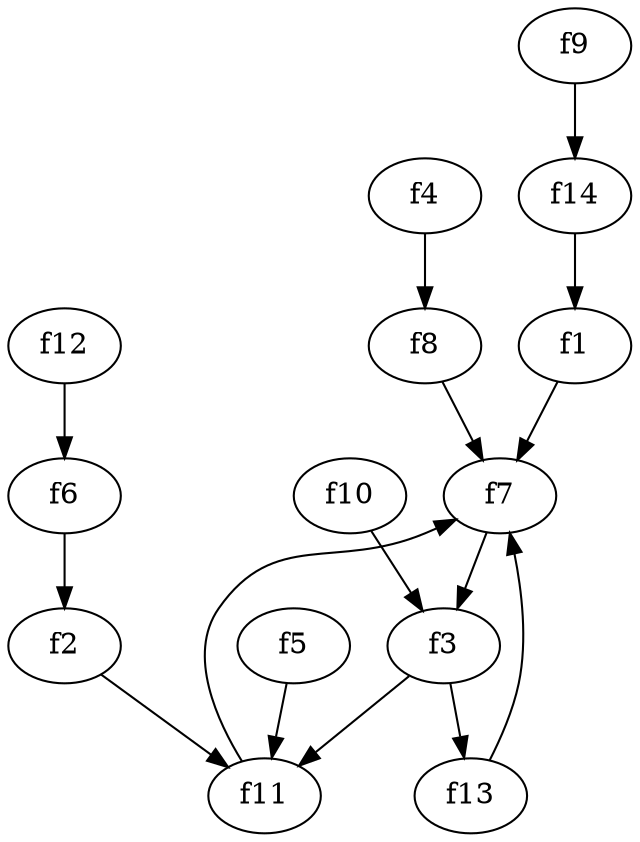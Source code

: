 strict digraph  {
f1;
f2;
f3;
f4;
f5;
f6;
f7;
f8;
f9;
f10;
f11;
f12;
f13;
f14;
f1 -> f7  [weight=2];
f2 -> f11  [weight=2];
f3 -> f11  [weight=2];
f3 -> f13  [weight=2];
f4 -> f8  [weight=2];
f5 -> f11  [weight=2];
f6 -> f2  [weight=2];
f7 -> f3  [weight=2];
f8 -> f7  [weight=2];
f9 -> f14  [weight=2];
f10 -> f3  [weight=2];
f11 -> f7  [weight=2];
f12 -> f6  [weight=2];
f13 -> f7  [weight=2];
f14 -> f1  [weight=2];
}
